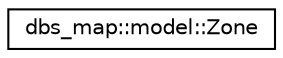 digraph "Graphical Class Hierarchy"
{
 // LATEX_PDF_SIZE
  edge [fontname="Helvetica",fontsize="10",labelfontname="Helvetica",labelfontsize="10"];
  node [fontname="Helvetica",fontsize="10",shape=record];
  rankdir="LR";
  Node0 [label="dbs_map::model::Zone",height=0.2,width=0.4,color="black", fillcolor="white", style="filled",URL="$classdbs__map_1_1model_1_1Zone.html",tooltip="Class representing a specific zone for risk assessment."];
}
